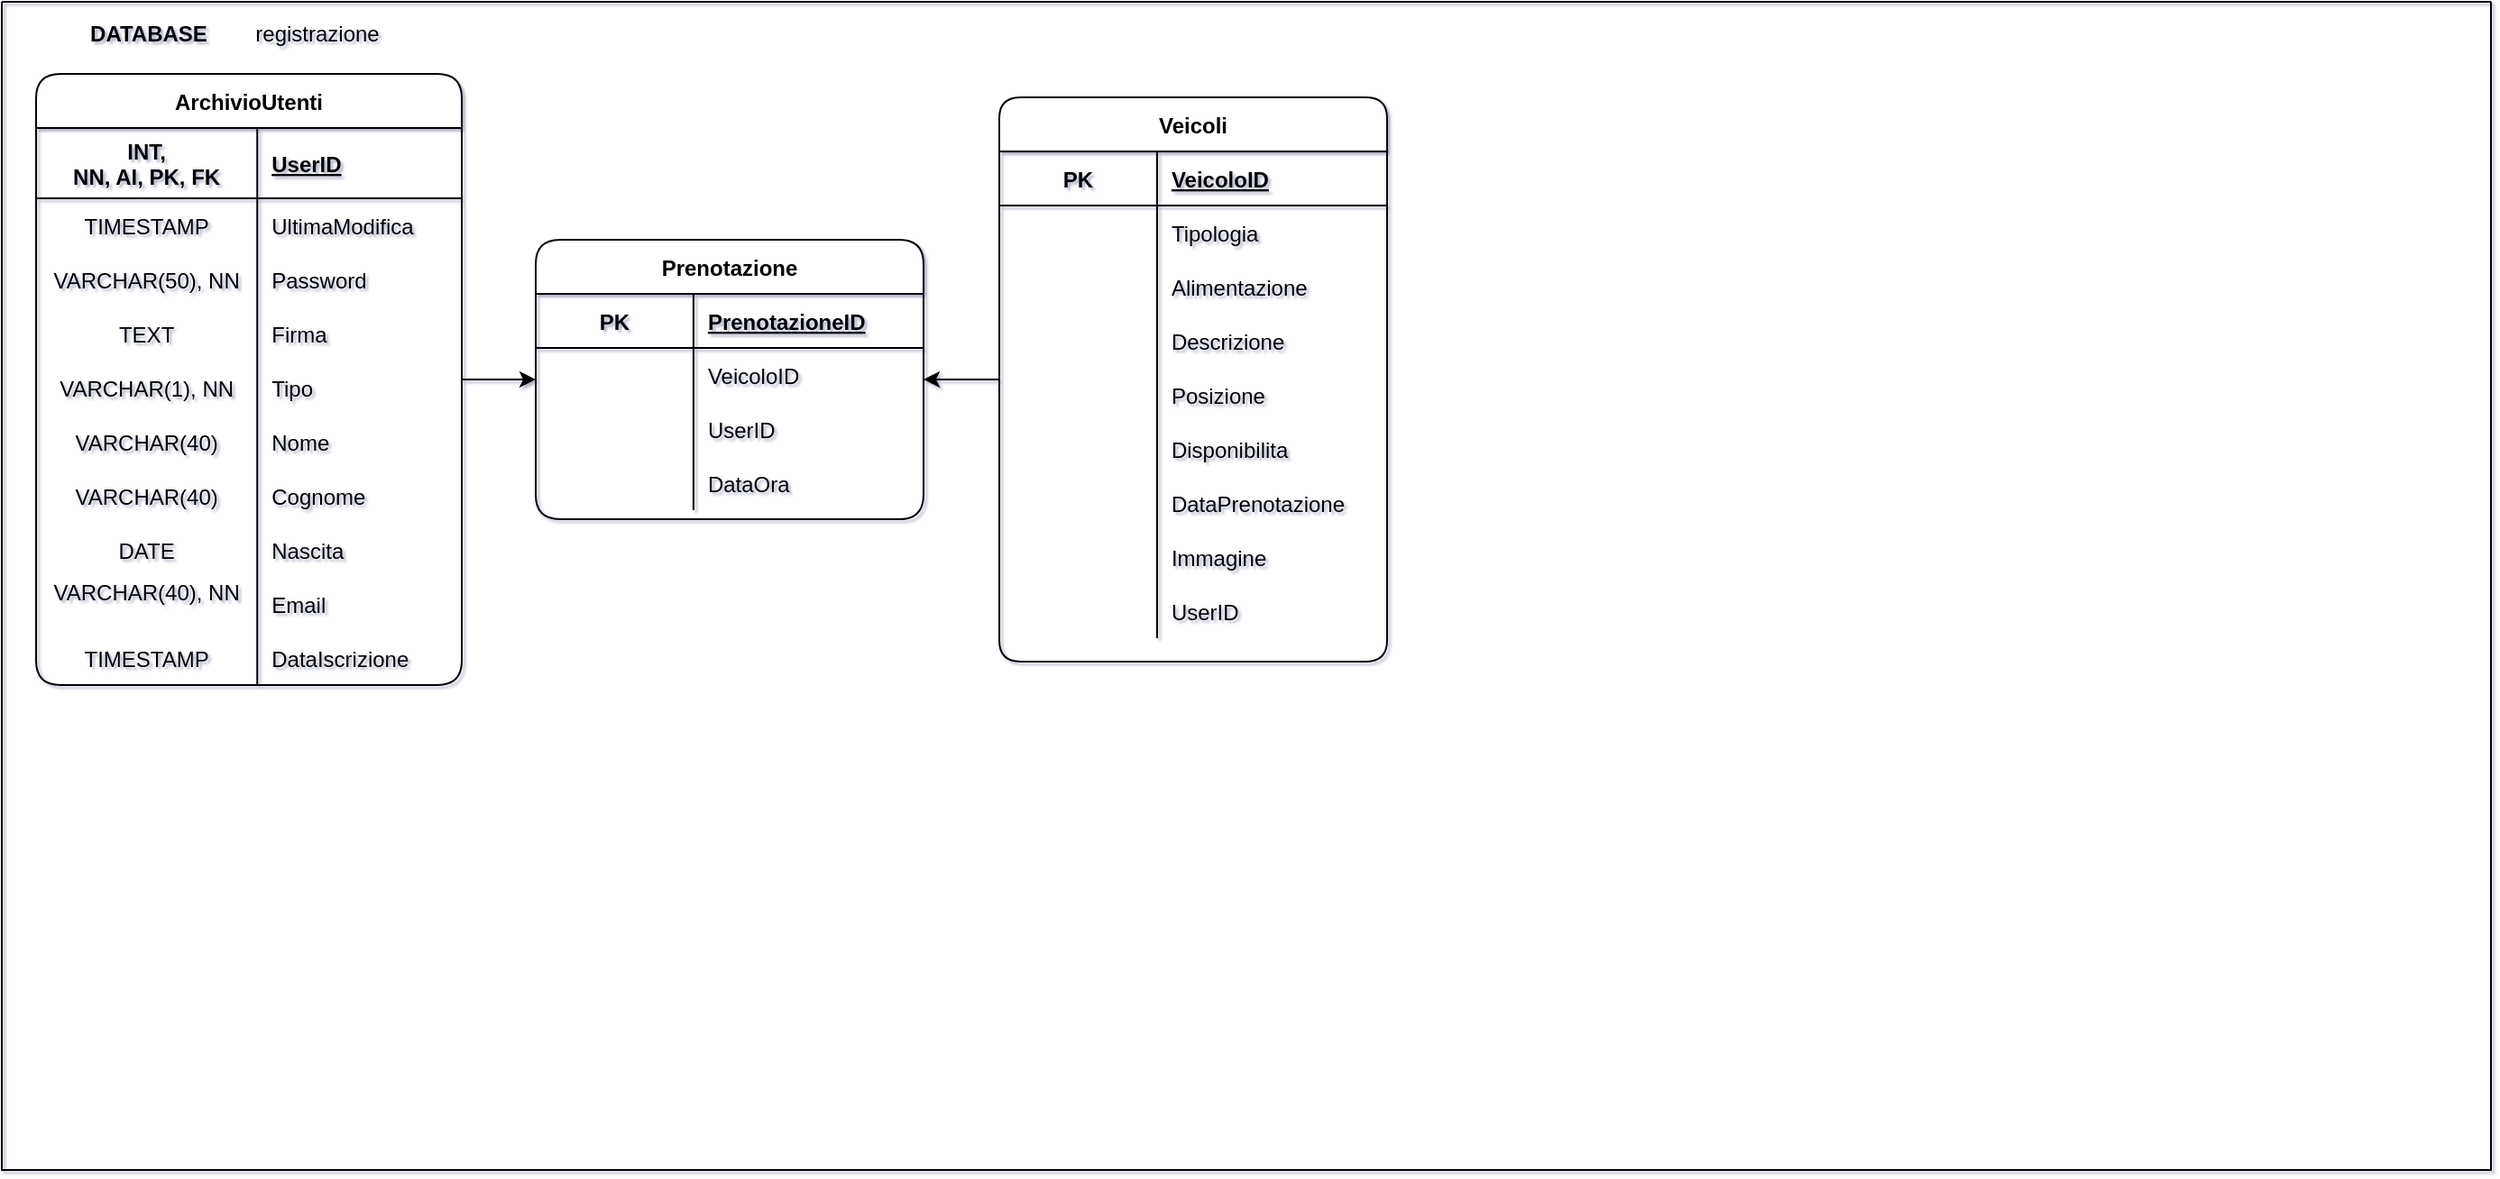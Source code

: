 <mxfile version="14.8.6" type="device" pages="2"><diagram id="C5RBs43oDa-KdzZeNtuy" name="Page-1"><mxGraphModel dx="1218" dy="663" grid="0" gridSize="10" guides="1" tooltips="1" connect="1" arrows="1" fold="1" page="0" pageScale="1" pageWidth="827" pageHeight="1169" background="none" math="0" shadow="1"><root><mxCell id="WIyWlLk6GJQsqaUBKTNV-0"/><mxCell id="WIyWlLk6GJQsqaUBKTNV-1" parent="WIyWlLk6GJQsqaUBKTNV-0"/><mxCell id="z4vKYs-otoLhfIL6kQof-13" value="" style="swimlane;startSize=0;" vertex="1" parent="WIyWlLk6GJQsqaUBKTNV-1"><mxGeometry x="68" y="275" width="1380" height="648" as="geometry"/></mxCell><mxCell id="z4vKYs-otoLhfIL6kQof-14" value="&lt;b&gt;DATABASE&lt;/b&gt;" style="text;html=1;strokeColor=none;fillColor=none;align=center;verticalAlign=middle;whiteSpace=wrap;rounded=0;" vertex="1" parent="z4vKYs-otoLhfIL6kQof-13"><mxGeometry x="5" y="8" width="153" height="20" as="geometry"/></mxCell><mxCell id="z4vKYs-otoLhfIL6kQof-37" value="" style="group" vertex="1" connectable="0" parent="z4vKYs-otoLhfIL6kQof-13"><mxGeometry x="152" y="368" width="335" height="30" as="geometry"/></mxCell><mxCell id="z4vKYs-otoLhfIL6kQof-34" value="" style="shape=partialRectangle;connectable=0;fillColor=none;top=0;left=0;bottom=0;right=0;editable=1;overflow=hidden;" vertex="1" parent="z4vKYs-otoLhfIL6kQof-37"><mxGeometry width="30" height="30" as="geometry"/></mxCell><mxCell id="ctEMYsRu9ibctAqCQq61-28" style="edgeStyle=orthogonalEdgeStyle;rounded=0;orthogonalLoop=1;jettySize=auto;html=1;" edge="1" parent="z4vKYs-otoLhfIL6kQof-13" source="z4vKYs-otoLhfIL6kQof-0" target="ctEMYsRu9ibctAqCQq61-0"><mxGeometry relative="1" as="geometry"/></mxCell><object label="ArchivioUtenti" id="z4vKYs-otoLhfIL6kQof-0"><mxCell style="shape=table;startSize=30;container=1;collapsible=1;childLayout=tableLayout;fixedRows=1;rowLines=0;fontStyle=1;align=center;resizeLast=1;rounded=1;shadow=0;sketch=0;swimlaneFillColor=none;verticalAlign=middle;" vertex="1" parent="z4vKYs-otoLhfIL6kQof-13"><mxGeometry x="19" y="40" width="236" height="339" as="geometry"><mxRectangle width="109" height="30" as="alternateBounds"/></mxGeometry></mxCell></object><mxCell id="z4vKYs-otoLhfIL6kQof-1" value="" style="shape=partialRectangle;collapsible=0;dropTarget=0;pointerEvents=0;fillColor=none;top=0;left=0;bottom=1;right=0;points=[[0,0.5],[1,0.5]];portConstraint=eastwest;" vertex="1" parent="z4vKYs-otoLhfIL6kQof-0"><mxGeometry y="30" width="236" height="39" as="geometry"/></mxCell><mxCell id="z4vKYs-otoLhfIL6kQof-2" value="INT, &#10;NN, AI, PK, FK" style="shape=partialRectangle;connectable=0;fillColor=none;top=0;left=0;bottom=0;right=0;fontStyle=1;overflow=hidden;" vertex="1" parent="z4vKYs-otoLhfIL6kQof-1"><mxGeometry width="122.625" height="39" as="geometry"/></mxCell><mxCell id="z4vKYs-otoLhfIL6kQof-3" value="UserID" style="shape=partialRectangle;connectable=0;fillColor=none;top=0;left=0;bottom=0;right=0;align=left;spacingLeft=6;fontStyle=5;overflow=hidden;" vertex="1" parent="z4vKYs-otoLhfIL6kQof-1"><mxGeometry x="122.625" width="113.375" height="39" as="geometry"/></mxCell><mxCell id="z4vKYs-otoLhfIL6kQof-27" value="" style="shape=partialRectangle;collapsible=0;dropTarget=0;pointerEvents=0;fillColor=none;top=0;left=0;bottom=0;right=0;points=[[0,0.5],[1,0.5]];portConstraint=eastwest;" vertex="1" parent="z4vKYs-otoLhfIL6kQof-0"><mxGeometry y="69" width="236" height="30" as="geometry"/></mxCell><mxCell id="z4vKYs-otoLhfIL6kQof-28" value="TIMESTAMP" style="shape=partialRectangle;connectable=0;fillColor=none;top=0;left=0;bottom=0;right=0;editable=1;overflow=hidden;fontStyle=0" vertex="1" parent="z4vKYs-otoLhfIL6kQof-27"><mxGeometry width="122.625" height="30" as="geometry"/></mxCell><mxCell id="z4vKYs-otoLhfIL6kQof-29" value="UltimaModifica" style="shape=partialRectangle;connectable=0;fillColor=none;top=0;left=0;bottom=0;right=0;align=left;spacingLeft=6;overflow=hidden;" vertex="1" parent="z4vKYs-otoLhfIL6kQof-27"><mxGeometry x="122.625" width="113.375" height="30" as="geometry"/></mxCell><mxCell id="z4vKYs-otoLhfIL6kQof-30" value="" style="shape=partialRectangle;collapsible=0;dropTarget=0;pointerEvents=0;fillColor=none;top=0;left=0;bottom=0;right=0;points=[[0,0.5],[1,0.5]];portConstraint=eastwest;" vertex="1" parent="z4vKYs-otoLhfIL6kQof-0"><mxGeometry y="99" width="236" height="30" as="geometry"/></mxCell><mxCell id="z4vKYs-otoLhfIL6kQof-31" value="VARCHAR(50), NN" style="shape=partialRectangle;connectable=0;fillColor=none;top=0;left=0;bottom=0;right=0;editable=1;overflow=hidden;fontStyle=0" vertex="1" parent="z4vKYs-otoLhfIL6kQof-30"><mxGeometry width="122.625" height="30" as="geometry"/></mxCell><mxCell id="z4vKYs-otoLhfIL6kQof-32" value="Password" style="shape=partialRectangle;connectable=0;fillColor=none;top=0;left=0;bottom=0;right=0;align=left;spacingLeft=6;overflow=hidden;" vertex="1" parent="z4vKYs-otoLhfIL6kQof-30"><mxGeometry x="122.625" width="113.375" height="30" as="geometry"/></mxCell><mxCell id="z4vKYs-otoLhfIL6kQof-39" value="" style="shape=partialRectangle;collapsible=0;dropTarget=0;pointerEvents=0;fillColor=none;top=0;left=0;bottom=0;right=0;points=[[0,0.5],[1,0.5]];portConstraint=eastwest;" vertex="1" parent="z4vKYs-otoLhfIL6kQof-0"><mxGeometry y="129" width="236" height="30" as="geometry"/></mxCell><mxCell id="z4vKYs-otoLhfIL6kQof-40" value="TEXT" style="shape=partialRectangle;connectable=0;fillColor=none;top=0;left=0;bottom=0;right=0;editable=1;overflow=hidden;fontStyle=0" vertex="1" parent="z4vKYs-otoLhfIL6kQof-39"><mxGeometry width="122.625" height="30" as="geometry"/></mxCell><mxCell id="z4vKYs-otoLhfIL6kQof-41" value="Firma" style="shape=partialRectangle;connectable=0;fillColor=none;top=0;left=0;bottom=0;right=0;align=left;spacingLeft=6;overflow=hidden;" vertex="1" parent="z4vKYs-otoLhfIL6kQof-39"><mxGeometry x="122.625" width="113.375" height="30" as="geometry"/></mxCell><mxCell id="z4vKYs-otoLhfIL6kQof-24" value="" style="shape=partialRectangle;collapsible=0;dropTarget=0;pointerEvents=0;fillColor=none;top=0;left=0;bottom=0;right=0;points=[[0,0.5],[1,0.5]];portConstraint=eastwest;" vertex="1" parent="z4vKYs-otoLhfIL6kQof-0"><mxGeometry y="159" width="236" height="30" as="geometry"/></mxCell><mxCell id="z4vKYs-otoLhfIL6kQof-25" value="VARCHAR(1), NN" style="shape=partialRectangle;connectable=0;fillColor=none;top=0;left=0;bottom=0;right=0;editable=1;overflow=hidden;" vertex="1" parent="z4vKYs-otoLhfIL6kQof-24"><mxGeometry width="122.625" height="30" as="geometry"/></mxCell><mxCell id="z4vKYs-otoLhfIL6kQof-26" value="Tipo" style="shape=partialRectangle;connectable=0;fillColor=none;top=0;left=0;bottom=0;right=0;align=left;spacingLeft=6;overflow=hidden;" vertex="1" parent="z4vKYs-otoLhfIL6kQof-24"><mxGeometry x="122.625" width="113.375" height="30" as="geometry"/></mxCell><mxCell id="z4vKYs-otoLhfIL6kQof-4" value="" style="shape=partialRectangle;collapsible=0;dropTarget=0;pointerEvents=0;fillColor=none;top=0;left=0;bottom=0;right=0;points=[[0,0.5],[1,0.5]];portConstraint=eastwest;" vertex="1" parent="z4vKYs-otoLhfIL6kQof-0"><mxGeometry y="189" width="236" height="30" as="geometry"/></mxCell><mxCell id="z4vKYs-otoLhfIL6kQof-5" value="VARCHAR(40)" style="shape=partialRectangle;connectable=0;fillColor=none;top=0;left=0;bottom=0;right=0;editable=1;overflow=hidden;" vertex="1" parent="z4vKYs-otoLhfIL6kQof-4"><mxGeometry width="122.625" height="30" as="geometry"/></mxCell><mxCell id="z4vKYs-otoLhfIL6kQof-6" value="Nome" style="shape=partialRectangle;connectable=0;fillColor=none;top=0;left=0;bottom=0;right=0;align=left;spacingLeft=6;overflow=hidden;" vertex="1" parent="z4vKYs-otoLhfIL6kQof-4"><mxGeometry x="122.625" width="113.375" height="30" as="geometry"/></mxCell><mxCell id="z4vKYs-otoLhfIL6kQof-7" value="" style="shape=partialRectangle;collapsible=0;dropTarget=0;pointerEvents=0;fillColor=none;top=0;left=0;bottom=0;right=0;points=[[0,0.5],[1,0.5]];portConstraint=eastwest;" vertex="1" parent="z4vKYs-otoLhfIL6kQof-0"><mxGeometry y="219" width="236" height="30" as="geometry"/></mxCell><mxCell id="z4vKYs-otoLhfIL6kQof-8" value="VARCHAR(40)" style="shape=partialRectangle;connectable=0;fillColor=none;top=0;left=0;bottom=0;right=0;editable=1;overflow=hidden;" vertex="1" parent="z4vKYs-otoLhfIL6kQof-7"><mxGeometry width="122.625" height="30" as="geometry"/></mxCell><mxCell id="z4vKYs-otoLhfIL6kQof-9" value="Cognome" style="shape=partialRectangle;connectable=0;fillColor=none;top=0;left=0;bottom=0;right=0;align=left;spacingLeft=6;overflow=hidden;" vertex="1" parent="z4vKYs-otoLhfIL6kQof-7"><mxGeometry x="122.625" width="113.375" height="30" as="geometry"/></mxCell><mxCell id="z4vKYs-otoLhfIL6kQof-48" style="shape=partialRectangle;collapsible=0;dropTarget=0;pointerEvents=0;fillColor=none;top=0;left=0;bottom=0;right=0;points=[[0,0.5],[1,0.5]];portConstraint=eastwest;" vertex="1" parent="z4vKYs-otoLhfIL6kQof-0"><mxGeometry y="249" width="236" height="30" as="geometry"/></mxCell><mxCell id="z4vKYs-otoLhfIL6kQof-49" value="DATE" style="shape=partialRectangle;connectable=0;fillColor=none;top=0;left=0;bottom=0;right=0;editable=1;overflow=hidden;" vertex="1" parent="z4vKYs-otoLhfIL6kQof-48"><mxGeometry width="122.625" height="30" as="geometry"/></mxCell><mxCell id="z4vKYs-otoLhfIL6kQof-50" value="Nascita" style="shape=partialRectangle;connectable=0;fillColor=none;top=0;left=0;bottom=0;right=0;align=left;spacingLeft=6;overflow=hidden;" vertex="1" parent="z4vKYs-otoLhfIL6kQof-48"><mxGeometry x="122.625" width="113.375" height="30" as="geometry"/></mxCell><mxCell id="z4vKYs-otoLhfIL6kQof-10" value="" style="shape=partialRectangle;collapsible=0;dropTarget=0;pointerEvents=0;fillColor=none;top=0;left=0;bottom=0;right=0;points=[[0,0.5],[1,0.5]];portConstraint=eastwest;" vertex="1" parent="z4vKYs-otoLhfIL6kQof-0"><mxGeometry y="279" width="236" height="30" as="geometry"/></mxCell><mxCell id="z4vKYs-otoLhfIL6kQof-11" value="VARCHAR(40), NN&#10;" style="shape=partialRectangle;connectable=0;fillColor=none;top=0;left=0;bottom=0;right=0;editable=1;overflow=hidden;" vertex="1" parent="z4vKYs-otoLhfIL6kQof-10"><mxGeometry width="122.625" height="30" as="geometry"/></mxCell><mxCell id="z4vKYs-otoLhfIL6kQof-12" value="Email" style="shape=partialRectangle;connectable=0;fillColor=none;top=0;left=0;bottom=0;right=0;align=left;spacingLeft=6;overflow=hidden;" vertex="1" parent="z4vKYs-otoLhfIL6kQof-10"><mxGeometry x="122.625" width="113.375" height="30" as="geometry"/></mxCell><mxCell id="z4vKYs-otoLhfIL6kQof-51" style="shape=partialRectangle;collapsible=0;dropTarget=0;pointerEvents=0;fillColor=none;top=0;left=0;bottom=0;right=0;points=[[0,0.5],[1,0.5]];portConstraint=eastwest;" vertex="1" parent="z4vKYs-otoLhfIL6kQof-0"><mxGeometry y="309" width="236" height="30" as="geometry"/></mxCell><mxCell id="z4vKYs-otoLhfIL6kQof-52" value="TIMESTAMP" style="shape=partialRectangle;connectable=0;fillColor=none;top=0;left=0;bottom=0;right=0;editable=1;overflow=hidden;" vertex="1" parent="z4vKYs-otoLhfIL6kQof-51"><mxGeometry width="122.625" height="30" as="geometry"/></mxCell><mxCell id="z4vKYs-otoLhfIL6kQof-53" value="DataIscrizione" style="shape=partialRectangle;connectable=0;fillColor=none;top=0;left=0;bottom=0;right=0;align=left;spacingLeft=6;overflow=hidden;" vertex="1" parent="z4vKYs-otoLhfIL6kQof-51"><mxGeometry x="122.625" width="113.375" height="30" as="geometry"/></mxCell><mxCell id="ctEMYsRu9ibctAqCQq61-29" style="edgeStyle=orthogonalEdgeStyle;rounded=0;orthogonalLoop=1;jettySize=auto;html=1;" edge="1" parent="z4vKYs-otoLhfIL6kQof-13" source="z4vKYs-otoLhfIL6kQof-55" target="ctEMYsRu9ibctAqCQq61-0"><mxGeometry relative="1" as="geometry"/></mxCell><mxCell id="z4vKYs-otoLhfIL6kQof-55" value="Veicoli" style="shape=table;startSize=30;container=1;collapsible=1;childLayout=tableLayout;fixedRows=1;rowLines=0;fontStyle=1;align=center;resizeLast=1;rounded=1;shadow=0;glass=0;sketch=0;strokeColor=#000000;gradientColor=none;arcSize=13;" vertex="1" parent="z4vKYs-otoLhfIL6kQof-13"><mxGeometry x="553" y="53" width="215" height="313" as="geometry"/></mxCell><mxCell id="z4vKYs-otoLhfIL6kQof-56" value="" style="shape=partialRectangle;collapsible=0;dropTarget=0;pointerEvents=0;fillColor=none;top=0;left=0;bottom=1;right=0;points=[[0,0.5],[1,0.5]];portConstraint=eastwest;" vertex="1" parent="z4vKYs-otoLhfIL6kQof-55"><mxGeometry y="30" width="215" height="30" as="geometry"/></mxCell><mxCell id="z4vKYs-otoLhfIL6kQof-57" value="PK" style="shape=partialRectangle;connectable=0;fillColor=none;top=0;left=0;bottom=0;right=0;fontStyle=1;overflow=hidden;" vertex="1" parent="z4vKYs-otoLhfIL6kQof-56"><mxGeometry width="87.458" height="30" as="geometry"/></mxCell><mxCell id="z4vKYs-otoLhfIL6kQof-58" value="VeicoloID" style="shape=partialRectangle;connectable=0;fillColor=none;top=0;left=0;bottom=0;right=0;align=left;spacingLeft=6;fontStyle=5;overflow=hidden;" vertex="1" parent="z4vKYs-otoLhfIL6kQof-56"><mxGeometry x="87.458" width="127.542" height="30" as="geometry"/></mxCell><mxCell id="z4vKYs-otoLhfIL6kQof-59" value="" style="shape=partialRectangle;collapsible=0;dropTarget=0;pointerEvents=0;fillColor=none;top=0;left=0;bottom=0;right=0;points=[[0,0.5],[1,0.5]];portConstraint=eastwest;" vertex="1" parent="z4vKYs-otoLhfIL6kQof-55"><mxGeometry y="60" width="215" height="30" as="geometry"/></mxCell><mxCell id="z4vKYs-otoLhfIL6kQof-60" value="" style="shape=partialRectangle;connectable=0;fillColor=none;top=0;left=0;bottom=0;right=0;editable=1;overflow=hidden;" vertex="1" parent="z4vKYs-otoLhfIL6kQof-59"><mxGeometry width="87.458" height="30" as="geometry"/></mxCell><mxCell id="z4vKYs-otoLhfIL6kQof-61" value="Tipologia" style="shape=partialRectangle;connectable=0;fillColor=none;top=0;left=0;bottom=0;right=0;align=left;spacingLeft=6;overflow=hidden;" vertex="1" parent="z4vKYs-otoLhfIL6kQof-59"><mxGeometry x="87.458" width="127.542" height="30" as="geometry"/></mxCell><mxCell id="z4vKYs-otoLhfIL6kQof-62" value="" style="shape=partialRectangle;collapsible=0;dropTarget=0;pointerEvents=0;fillColor=none;top=0;left=0;bottom=0;right=0;points=[[0,0.5],[1,0.5]];portConstraint=eastwest;" vertex="1" parent="z4vKYs-otoLhfIL6kQof-55"><mxGeometry y="90" width="215" height="30" as="geometry"/></mxCell><mxCell id="z4vKYs-otoLhfIL6kQof-63" value="" style="shape=partialRectangle;connectable=0;fillColor=none;top=0;left=0;bottom=0;right=0;editable=1;overflow=hidden;" vertex="1" parent="z4vKYs-otoLhfIL6kQof-62"><mxGeometry width="87.458" height="30" as="geometry"/></mxCell><mxCell id="z4vKYs-otoLhfIL6kQof-64" value="Alimentazione" style="shape=partialRectangle;connectable=0;fillColor=none;top=0;left=0;bottom=0;right=0;align=left;spacingLeft=6;overflow=hidden;" vertex="1" parent="z4vKYs-otoLhfIL6kQof-62"><mxGeometry x="87.458" width="127.542" height="30" as="geometry"/></mxCell><mxCell id="z4vKYs-otoLhfIL6kQof-65" value="" style="shape=partialRectangle;collapsible=0;dropTarget=0;pointerEvents=0;fillColor=none;top=0;left=0;bottom=0;right=0;points=[[0,0.5],[1,0.5]];portConstraint=eastwest;" vertex="1" parent="z4vKYs-otoLhfIL6kQof-55"><mxGeometry y="120" width="215" height="30" as="geometry"/></mxCell><mxCell id="z4vKYs-otoLhfIL6kQof-66" value="" style="shape=partialRectangle;connectable=0;fillColor=none;top=0;left=0;bottom=0;right=0;editable=1;overflow=hidden;" vertex="1" parent="z4vKYs-otoLhfIL6kQof-65"><mxGeometry width="87.458" height="30" as="geometry"/></mxCell><mxCell id="z4vKYs-otoLhfIL6kQof-67" value="Descrizione" style="shape=partialRectangle;connectable=0;fillColor=none;top=0;left=0;bottom=0;right=0;align=left;spacingLeft=6;overflow=hidden;" vertex="1" parent="z4vKYs-otoLhfIL6kQof-65"><mxGeometry x="87.458" width="127.542" height="30" as="geometry"/></mxCell><mxCell id="z4vKYs-otoLhfIL6kQof-68" style="shape=partialRectangle;collapsible=0;dropTarget=0;pointerEvents=0;fillColor=none;top=0;left=0;bottom=0;right=0;points=[[0,0.5],[1,0.5]];portConstraint=eastwest;" vertex="1" parent="z4vKYs-otoLhfIL6kQof-55"><mxGeometry y="150" width="215" height="30" as="geometry"/></mxCell><mxCell id="z4vKYs-otoLhfIL6kQof-69" style="shape=partialRectangle;connectable=0;fillColor=none;top=0;left=0;bottom=0;right=0;editable=1;overflow=hidden;" vertex="1" parent="z4vKYs-otoLhfIL6kQof-68"><mxGeometry width="87.458" height="30" as="geometry"/></mxCell><mxCell id="z4vKYs-otoLhfIL6kQof-70" value="Posizione" style="shape=partialRectangle;connectable=0;fillColor=none;top=0;left=0;bottom=0;right=0;align=left;spacingLeft=6;overflow=hidden;" vertex="1" parent="z4vKYs-otoLhfIL6kQof-68"><mxGeometry x="87.458" width="127.542" height="30" as="geometry"/></mxCell><mxCell id="z4vKYs-otoLhfIL6kQof-71" style="shape=partialRectangle;collapsible=0;dropTarget=0;pointerEvents=0;fillColor=none;top=0;left=0;bottom=0;right=0;points=[[0,0.5],[1,0.5]];portConstraint=eastwest;" vertex="1" parent="z4vKYs-otoLhfIL6kQof-55"><mxGeometry y="180" width="215" height="30" as="geometry"/></mxCell><mxCell id="z4vKYs-otoLhfIL6kQof-72" style="shape=partialRectangle;connectable=0;fillColor=none;top=0;left=0;bottom=0;right=0;editable=1;overflow=hidden;" vertex="1" parent="z4vKYs-otoLhfIL6kQof-71"><mxGeometry width="87.458" height="30" as="geometry"/></mxCell><mxCell id="z4vKYs-otoLhfIL6kQof-73" value="Disponibilita" style="shape=partialRectangle;connectable=0;fillColor=none;top=0;left=0;bottom=0;right=0;align=left;spacingLeft=6;overflow=hidden;" vertex="1" parent="z4vKYs-otoLhfIL6kQof-71"><mxGeometry x="87.458" width="127.542" height="30" as="geometry"/></mxCell><mxCell id="z4vKYs-otoLhfIL6kQof-74" style="shape=partialRectangle;collapsible=0;dropTarget=0;pointerEvents=0;fillColor=none;top=0;left=0;bottom=0;right=0;points=[[0,0.5],[1,0.5]];portConstraint=eastwest;" vertex="1" parent="z4vKYs-otoLhfIL6kQof-55"><mxGeometry y="210" width="215" height="30" as="geometry"/></mxCell><mxCell id="z4vKYs-otoLhfIL6kQof-75" style="shape=partialRectangle;connectable=0;fillColor=none;top=0;left=0;bottom=0;right=0;editable=1;overflow=hidden;" vertex="1" parent="z4vKYs-otoLhfIL6kQof-74"><mxGeometry width="87.458" height="30" as="geometry"/></mxCell><mxCell id="z4vKYs-otoLhfIL6kQof-76" value="DataPrenotazione" style="shape=partialRectangle;connectable=0;fillColor=none;top=0;left=0;bottom=0;right=0;align=left;spacingLeft=6;overflow=hidden;" vertex="1" parent="z4vKYs-otoLhfIL6kQof-74"><mxGeometry x="87.458" width="127.542" height="30" as="geometry"/></mxCell><mxCell id="z4vKYs-otoLhfIL6kQof-77" style="shape=partialRectangle;collapsible=0;dropTarget=0;pointerEvents=0;fillColor=none;top=0;left=0;bottom=0;right=0;points=[[0,0.5],[1,0.5]];portConstraint=eastwest;" vertex="1" parent="z4vKYs-otoLhfIL6kQof-55"><mxGeometry y="240" width="215" height="30" as="geometry"/></mxCell><mxCell id="z4vKYs-otoLhfIL6kQof-78" style="shape=partialRectangle;connectable=0;fillColor=none;top=0;left=0;bottom=0;right=0;editable=1;overflow=hidden;" vertex="1" parent="z4vKYs-otoLhfIL6kQof-77"><mxGeometry width="87.458" height="30" as="geometry"/></mxCell><mxCell id="z4vKYs-otoLhfIL6kQof-79" value="Immagine" style="shape=partialRectangle;connectable=0;fillColor=none;top=0;left=0;bottom=0;right=0;align=left;spacingLeft=6;overflow=hidden;" vertex="1" parent="z4vKYs-otoLhfIL6kQof-77"><mxGeometry x="87.458" width="127.542" height="30" as="geometry"/></mxCell><mxCell id="z4vKYs-otoLhfIL6kQof-80" style="shape=partialRectangle;collapsible=0;dropTarget=0;pointerEvents=0;fillColor=none;top=0;left=0;bottom=0;right=0;points=[[0,0.5],[1,0.5]];portConstraint=eastwest;" vertex="1" parent="z4vKYs-otoLhfIL6kQof-55"><mxGeometry y="270" width="215" height="30" as="geometry"/></mxCell><mxCell id="z4vKYs-otoLhfIL6kQof-81" style="shape=partialRectangle;connectable=0;fillColor=none;top=0;left=0;bottom=0;right=0;editable=1;overflow=hidden;" vertex="1" parent="z4vKYs-otoLhfIL6kQof-80"><mxGeometry width="87.458" height="30" as="geometry"/></mxCell><mxCell id="z4vKYs-otoLhfIL6kQof-82" value="UserID" style="shape=partialRectangle;connectable=0;fillColor=none;top=0;left=0;bottom=0;right=0;align=left;spacingLeft=6;overflow=hidden;" vertex="1" parent="z4vKYs-otoLhfIL6kQof-80"><mxGeometry x="87.458" width="127.542" height="30" as="geometry"/></mxCell><mxCell id="IAEZXlhppMX8g11jNMFy-0" value="registrazione" style="text;html=1;strokeColor=none;fillColor=none;align=center;verticalAlign=middle;whiteSpace=wrap;rounded=0;shadow=0;glass=0;sketch=0;" vertex="1" parent="z4vKYs-otoLhfIL6kQof-13"><mxGeometry x="144" y="8" width="62" height="20" as="geometry"/></mxCell><mxCell id="ctEMYsRu9ibctAqCQq61-0" value="Prenotazione" style="shape=table;startSize=30;container=1;collapsible=1;childLayout=tableLayout;fixedRows=1;rowLines=0;fontStyle=1;align=center;resizeLast=1;rounded=1;shadow=0;glass=0;sketch=0;strokeColor=#000000;gradientColor=none;" vertex="1" parent="z4vKYs-otoLhfIL6kQof-13"><mxGeometry x="296" y="132" width="215" height="155" as="geometry"/></mxCell><mxCell id="ctEMYsRu9ibctAqCQq61-1" value="" style="shape=partialRectangle;collapsible=0;dropTarget=0;pointerEvents=0;fillColor=none;top=0;left=0;bottom=1;right=0;points=[[0,0.5],[1,0.5]];portConstraint=eastwest;" vertex="1" parent="ctEMYsRu9ibctAqCQq61-0"><mxGeometry y="30" width="215" height="30" as="geometry"/></mxCell><mxCell id="ctEMYsRu9ibctAqCQq61-2" value="PK" style="shape=partialRectangle;connectable=0;fillColor=none;top=0;left=0;bottom=0;right=0;fontStyle=1;overflow=hidden;" vertex="1" parent="ctEMYsRu9ibctAqCQq61-1"><mxGeometry width="87.458" height="30" as="geometry"/></mxCell><mxCell id="ctEMYsRu9ibctAqCQq61-3" value="PrenotazioneID" style="shape=partialRectangle;connectable=0;fillColor=none;top=0;left=0;bottom=0;right=0;align=left;spacingLeft=6;fontStyle=5;overflow=hidden;" vertex="1" parent="ctEMYsRu9ibctAqCQq61-1"><mxGeometry x="87.458" width="127.542" height="30" as="geometry"/></mxCell><mxCell id="ctEMYsRu9ibctAqCQq61-4" value="" style="shape=partialRectangle;collapsible=0;dropTarget=0;pointerEvents=0;fillColor=none;top=0;left=0;bottom=0;right=0;points=[[0,0.5],[1,0.5]];portConstraint=eastwest;" vertex="1" parent="ctEMYsRu9ibctAqCQq61-0"><mxGeometry y="60" width="215" height="30" as="geometry"/></mxCell><mxCell id="ctEMYsRu9ibctAqCQq61-5" value="" style="shape=partialRectangle;connectable=0;fillColor=none;top=0;left=0;bottom=0;right=0;editable=1;overflow=hidden;" vertex="1" parent="ctEMYsRu9ibctAqCQq61-4"><mxGeometry width="87.458" height="30" as="geometry"/></mxCell><mxCell id="ctEMYsRu9ibctAqCQq61-6" value="VeicoloID" style="shape=partialRectangle;connectable=0;fillColor=none;top=0;left=0;bottom=0;right=0;align=left;spacingLeft=6;overflow=hidden;" vertex="1" parent="ctEMYsRu9ibctAqCQq61-4"><mxGeometry x="87.458" width="127.542" height="30" as="geometry"/></mxCell><mxCell id="ctEMYsRu9ibctAqCQq61-7" value="" style="shape=partialRectangle;collapsible=0;dropTarget=0;pointerEvents=0;fillColor=none;top=0;left=0;bottom=0;right=0;points=[[0,0.5],[1,0.5]];portConstraint=eastwest;" vertex="1" parent="ctEMYsRu9ibctAqCQq61-0"><mxGeometry y="90" width="215" height="30" as="geometry"/></mxCell><mxCell id="ctEMYsRu9ibctAqCQq61-8" value="" style="shape=partialRectangle;connectable=0;fillColor=none;top=0;left=0;bottom=0;right=0;editable=1;overflow=hidden;" vertex="1" parent="ctEMYsRu9ibctAqCQq61-7"><mxGeometry width="87.458" height="30" as="geometry"/></mxCell><mxCell id="ctEMYsRu9ibctAqCQq61-9" value="UserID" style="shape=partialRectangle;connectable=0;fillColor=none;top=0;left=0;bottom=0;right=0;align=left;spacingLeft=6;overflow=hidden;" vertex="1" parent="ctEMYsRu9ibctAqCQq61-7"><mxGeometry x="87.458" width="127.542" height="30" as="geometry"/></mxCell><mxCell id="ctEMYsRu9ibctAqCQq61-10" value="" style="shape=partialRectangle;collapsible=0;dropTarget=0;pointerEvents=0;fillColor=none;top=0;left=0;bottom=0;right=0;points=[[0,0.5],[1,0.5]];portConstraint=eastwest;" vertex="1" parent="ctEMYsRu9ibctAqCQq61-0"><mxGeometry y="120" width="215" height="30" as="geometry"/></mxCell><mxCell id="ctEMYsRu9ibctAqCQq61-11" value="" style="shape=partialRectangle;connectable=0;fillColor=none;top=0;left=0;bottom=0;right=0;editable=1;overflow=hidden;" vertex="1" parent="ctEMYsRu9ibctAqCQq61-10"><mxGeometry width="87.458" height="30" as="geometry"/></mxCell><mxCell id="ctEMYsRu9ibctAqCQq61-12" value="DataOra" style="shape=partialRectangle;connectable=0;fillColor=none;top=0;left=0;bottom=0;right=0;align=left;spacingLeft=6;overflow=hidden;" vertex="1" parent="ctEMYsRu9ibctAqCQq61-10"><mxGeometry x="87.458" width="127.542" height="30" as="geometry"/></mxCell></root></mxGraphModel></diagram><diagram id="LLFREeg1362X_nxKTLwz" name="Page-2"><mxGraphModel dx="899" dy="786" grid="0" gridSize="10" guides="1" tooltips="1" connect="1" arrows="1" fold="1" page="0" pageScale="1" pageWidth="827" pageHeight="1169" math="0" shadow="0"><root><mxCell id="3N6BRp_uTcNk5PWas2-H-0"/><mxCell id="3N6BRp_uTcNk5PWas2-H-1" parent="3N6BRp_uTcNk5PWas2-H-0"/><mxCell id="3N6BRp_uTcNk5PWas2-H-2" value="Utente" style="text;html=1;strokeColor=none;fillColor=none;align=center;verticalAlign=middle;whiteSpace=wrap;rounded=0;shadow=0;glass=0;sketch=0;" vertex="1" parent="3N6BRp_uTcNk5PWas2-H-1"><mxGeometry x="-5" y="132" width="40" height="20" as="geometry"/></mxCell><mxCell id="oNXQAvlTBqNDhbwdFg8m-0" value="Amministratore" style="text;html=1;strokeColor=none;fillColor=none;align=center;verticalAlign=middle;whiteSpace=wrap;rounded=0;shadow=0;glass=0;sketch=0;" vertex="1" parent="3N6BRp_uTcNk5PWas2-H-1"><mxGeometry x="-5" y="156" width="98" height="20" as="geometry"/></mxCell><mxCell id="oNXQAvlTBqNDhbwdFg8m-1" value="Registrato" style="text;html=1;strokeColor=none;fillColor=none;align=center;verticalAlign=middle;whiteSpace=wrap;rounded=0;shadow=0;glass=0;sketch=0;" vertex="1" parent="3N6BRp_uTcNk5PWas2-H-1"><mxGeometry x="-5" y="176" width="61" height="20" as="geometry"/></mxCell></root></mxGraphModel></diagram></mxfile>